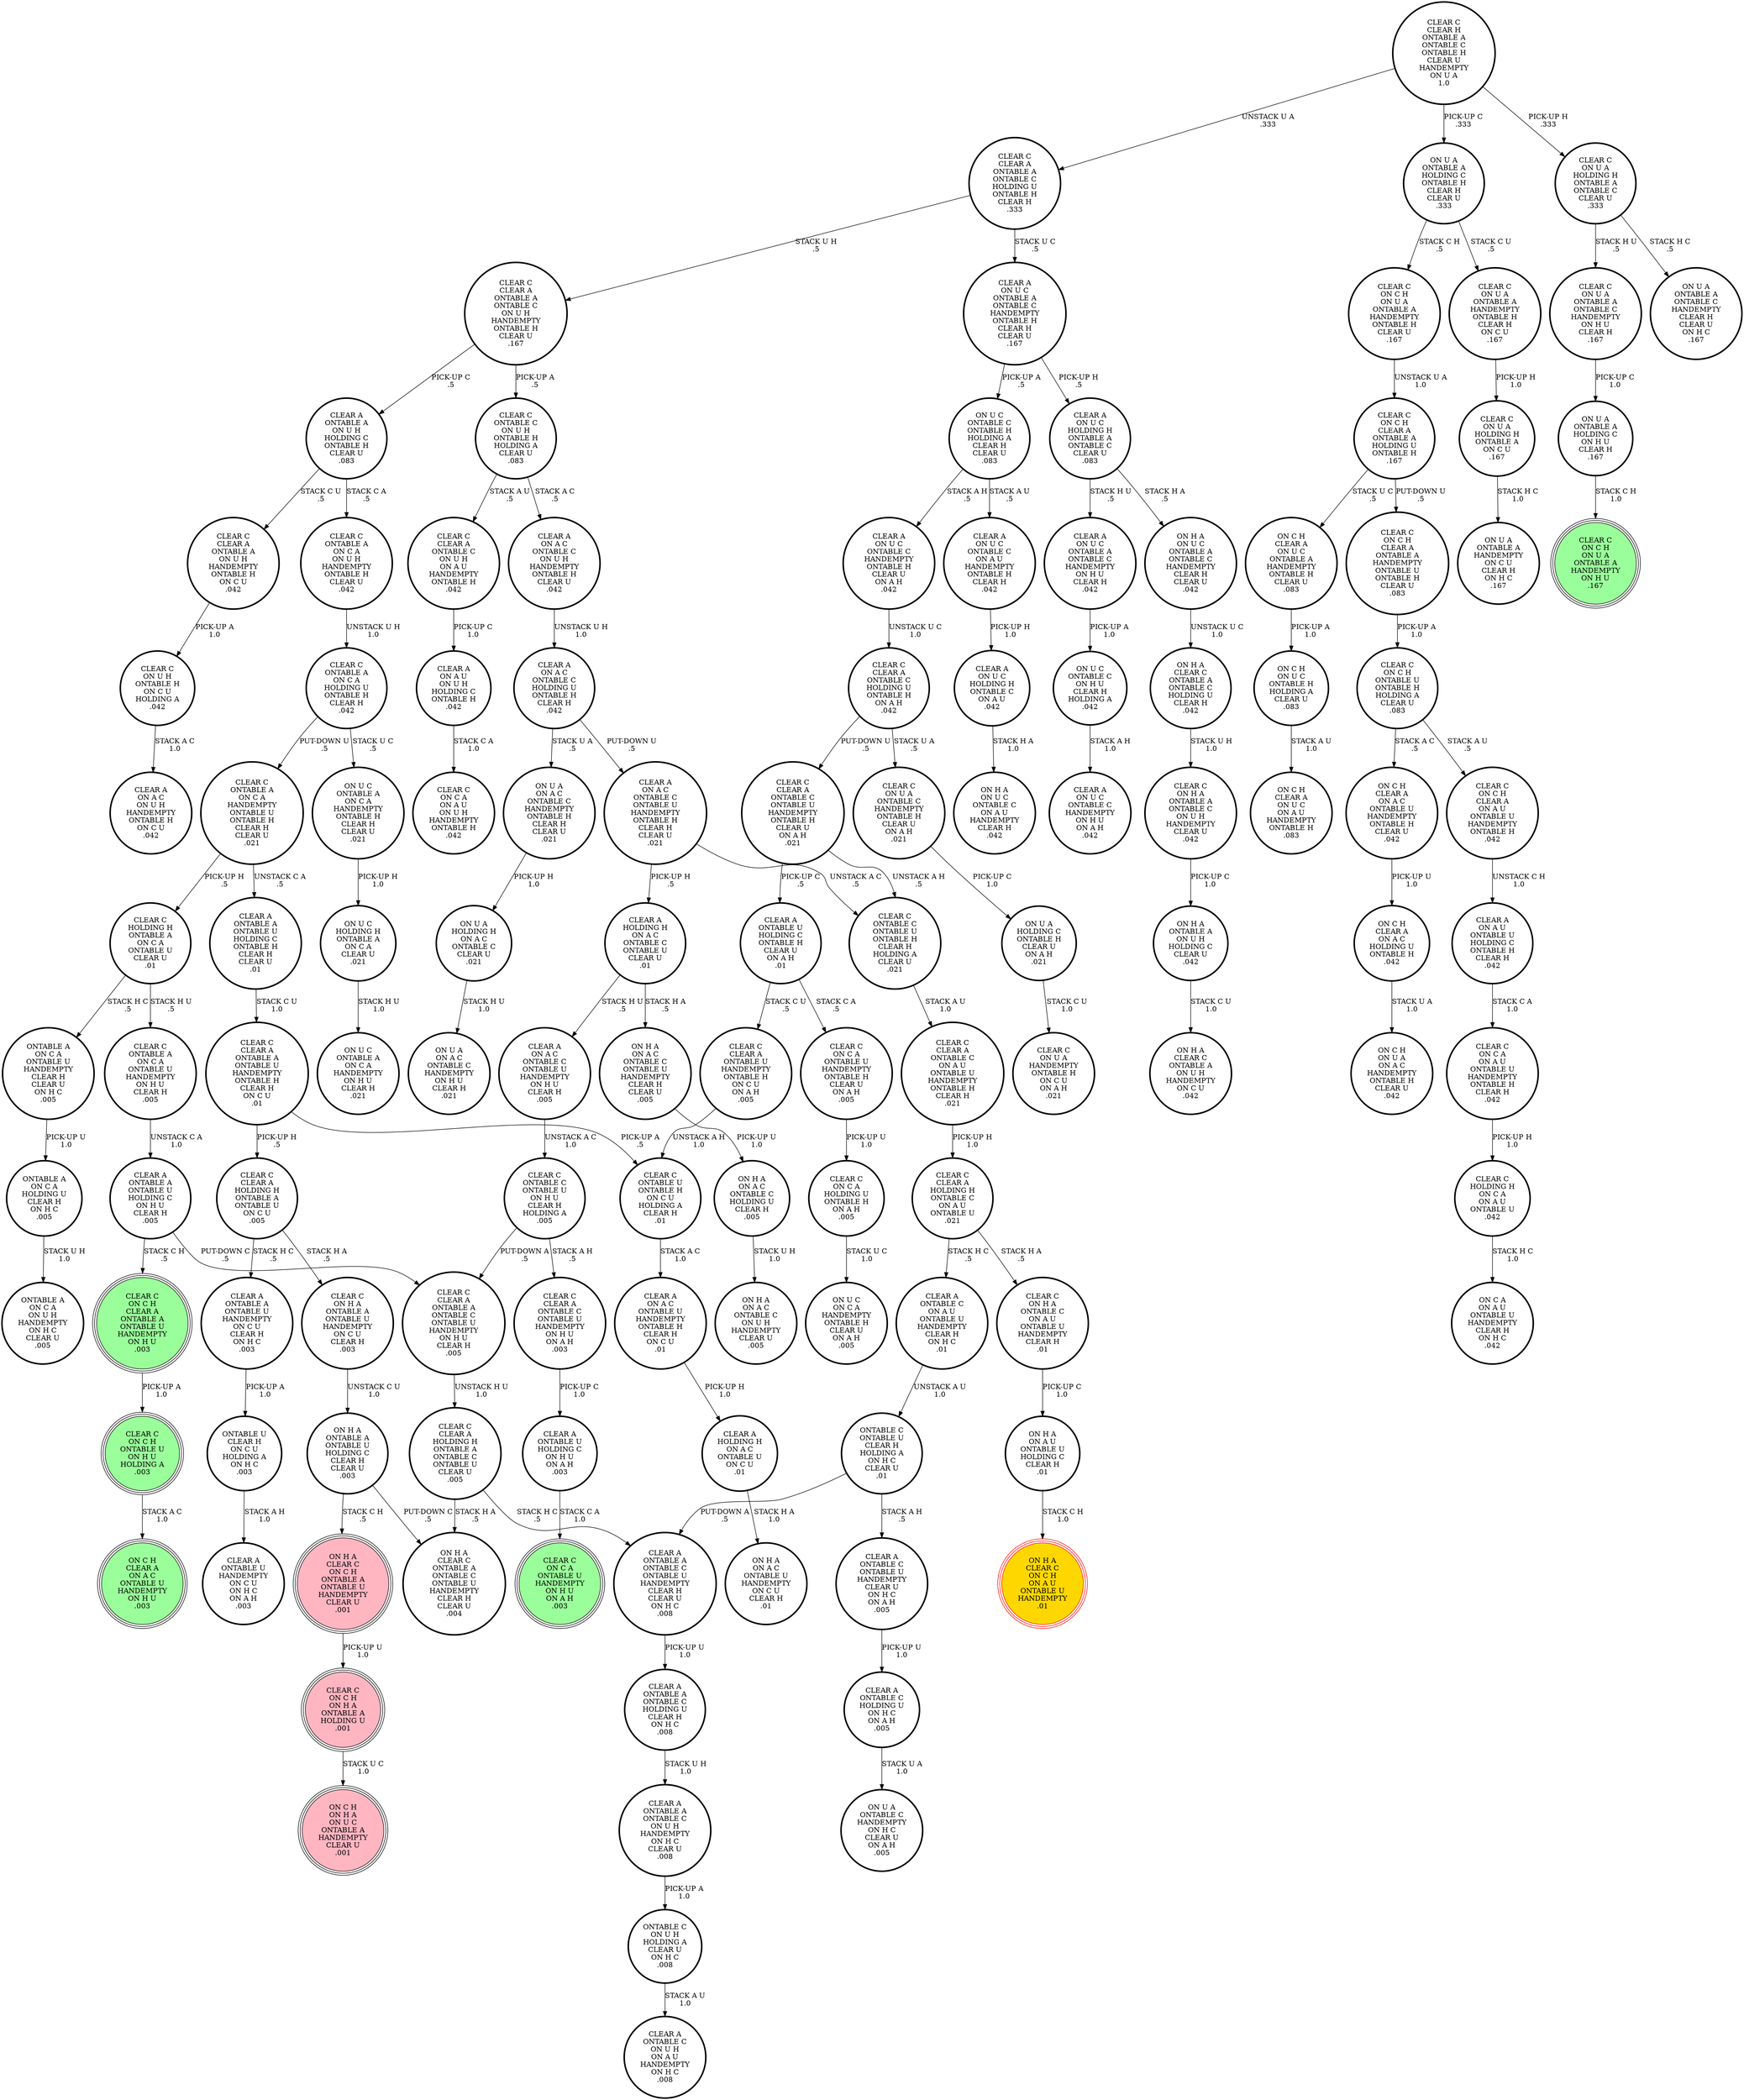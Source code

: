 digraph {
"ONTABLE A\nON C A\nHOLDING U\nCLEAR H\nON H C\n.005\n" -> "ONTABLE A\nON C A\nON U H\nHANDEMPTY\nON H C\nCLEAR U\n.005\n"[label="STACK U H\n1.0\n"];
"CLEAR C\nON H A\nONTABLE C\nON A U\nONTABLE U\nHANDEMPTY\nCLEAR H\n.01\n" -> "ON H A\nON A U\nONTABLE U\nHOLDING C\nCLEAR H\n.01\n"[label="PICK-UP C\n1.0\n"];
"CLEAR C\nCLEAR A\nONTABLE C\nON U H\nON A U\nHANDEMPTY\nONTABLE H\n.042\n" -> "CLEAR A\nON A U\nON U H\nHOLDING C\nONTABLE H\n.042\n"[label="PICK-UP C\n1.0\n"];
"ON H A\nON A U\nONTABLE U\nHOLDING C\nCLEAR H\n.01\n" -> "ON H A\nCLEAR C\nON C H\nON A U\nONTABLE U\nHANDEMPTY\n.01\n"[label="STACK C H\n1.0\n"];
"ON C H\nCLEAR A\nON A C\nHOLDING U\nONTABLE H\n.042\n" -> "ON C H\nON U A\nON A C\nHANDEMPTY\nONTABLE H\nCLEAR U\n.042\n"[label="STACK U A\n1.0\n"];
"CLEAR C\nONTABLE C\nON U H\nONTABLE H\nHOLDING A\nCLEAR U\n.083\n" -> "CLEAR A\nON A C\nONTABLE C\nON U H\nHANDEMPTY\nONTABLE H\nCLEAR U\n.042\n"[label="STACK A C\n.5\n"];
"CLEAR C\nONTABLE C\nON U H\nONTABLE H\nHOLDING A\nCLEAR U\n.083\n" -> "CLEAR C\nCLEAR A\nONTABLE C\nON U H\nON A U\nHANDEMPTY\nONTABLE H\n.042\n"[label="STACK A U\n.5\n"];
"CLEAR C\nON C H\nON U A\nONTABLE A\nHANDEMPTY\nONTABLE H\nCLEAR U\n.167\n" -> "CLEAR C\nON C H\nCLEAR A\nONTABLE A\nHOLDING U\nONTABLE H\n.167\n"[label="UNSTACK U A\n1.0\n"];
"CLEAR A\nON U C\nONTABLE C\nHANDEMPTY\nONTABLE H\nCLEAR U\nON A H\n.042\n" -> "CLEAR C\nCLEAR A\nONTABLE C\nHOLDING U\nONTABLE H\nON A H\n.042\n"[label="UNSTACK U C\n1.0\n"];
"CLEAR C\nON H A\nONTABLE A\nONTABLE U\nHANDEMPTY\nON C U\nCLEAR H\n.003\n" -> "ON H A\nONTABLE A\nONTABLE U\nHOLDING C\nCLEAR H\nCLEAR U\n.003\n"[label="UNSTACK C U\n1.0\n"];
"CLEAR C\nCLEAR A\nONTABLE C\nONTABLE U\nHANDEMPTY\nONTABLE H\nCLEAR U\nON A H\n.021\n" -> "CLEAR A\nONTABLE U\nHOLDING C\nONTABLE H\nCLEAR U\nON A H\n.01\n"[label="PICK-UP C\n.5\n"];
"CLEAR C\nCLEAR A\nONTABLE C\nONTABLE U\nHANDEMPTY\nONTABLE H\nCLEAR U\nON A H\n.021\n" -> "CLEAR C\nONTABLE C\nONTABLE U\nONTABLE H\nCLEAR H\nHOLDING A\nCLEAR U\n.021\n"[label="UNSTACK A H\n.5\n"];
"ON U A\nON A C\nONTABLE C\nHANDEMPTY\nONTABLE H\nCLEAR H\nCLEAR U\n.021\n" -> "ON U A\nHOLDING H\nON A C\nONTABLE C\nCLEAR U\n.021\n"[label="PICK-UP H\n1.0\n"];
"CLEAR C\nON C H\nCLEAR A\nONTABLE A\nONTABLE U\nHANDEMPTY\nON H U\n.003\n" -> "CLEAR C\nON C H\nONTABLE U\nON H U\nHOLDING A\n.003\n"[label="PICK-UP A\n1.0\n"];
"ON U A\nHOLDING C\nONTABLE H\nCLEAR U\nON A H\n.021\n" -> "CLEAR C\nON U A\nHANDEMPTY\nONTABLE H\nON C U\nON A H\n.021\n"[label="STACK C U\n1.0\n"];
"CLEAR C\nONTABLE U\nONTABLE H\nON C U\nHOLDING A\nCLEAR H\n.01\n" -> "CLEAR A\nON A C\nONTABLE U\nHANDEMPTY\nONTABLE H\nCLEAR H\nON C U\n.01\n"[label="STACK A C\n1.0\n"];
"CLEAR C\nON C H\nONTABLE U\nON H U\nHOLDING A\n.003\n" -> "ON C H\nCLEAR A\nON A C\nONTABLE U\nHANDEMPTY\nON H U\n.003\n"[label="STACK A C\n1.0\n"];
"ON H A\nON A C\nONTABLE C\nHOLDING U\nCLEAR H\n.005\n" -> "ON H A\nON A C\nONTABLE C\nON U H\nHANDEMPTY\nCLEAR U\n.005\n"[label="STACK U H\n1.0\n"];
"CLEAR A\nON U C\nHOLDING H\nONTABLE C\nON A U\n.042\n" -> "ON H A\nON U C\nONTABLE C\nON A U\nHANDEMPTY\nCLEAR H\n.042\n"[label="STACK H A\n1.0\n"];
"CLEAR C\nON H A\nONTABLE A\nONTABLE C\nON U H\nHANDEMPTY\nCLEAR U\n.042\n" -> "ON H A\nONTABLE A\nON U H\nHOLDING C\nCLEAR U\n.042\n"[label="PICK-UP C\n1.0\n"];
"CLEAR A\nON A U\nONTABLE U\nHOLDING C\nONTABLE H\nCLEAR H\n.042\n" -> "CLEAR C\nON C A\nON A U\nONTABLE U\nHANDEMPTY\nONTABLE H\nCLEAR H\n.042\n"[label="STACK C A\n1.0\n"];
"CLEAR A\nONTABLE C\nONTABLE U\nHANDEMPTY\nCLEAR U\nON H C\nON A H\n.005\n" -> "CLEAR A\nONTABLE C\nHOLDING U\nON H C\nON A H\n.005\n"[label="PICK-UP U\n1.0\n"];
"CLEAR C\nONTABLE A\nON C A\nHOLDING U\nONTABLE H\nCLEAR H\n.042\n" -> "ON U C\nONTABLE A\nON C A\nHANDEMPTY\nONTABLE H\nCLEAR H\nCLEAR U\n.021\n"[label="STACK U C\n.5\n"];
"CLEAR C\nONTABLE A\nON C A\nHOLDING U\nONTABLE H\nCLEAR H\n.042\n" -> "CLEAR C\nONTABLE A\nON C A\nHANDEMPTY\nONTABLE U\nONTABLE H\nCLEAR H\nCLEAR U\n.021\n"[label="PUT-DOWN U\n.5\n"];
"ON U A\nONTABLE A\nHOLDING C\nONTABLE H\nCLEAR H\nCLEAR U\n.333\n" -> "CLEAR C\nON U A\nONTABLE A\nHANDEMPTY\nONTABLE H\nCLEAR H\nON C U\n.167\n"[label="STACK C U\n.5\n"];
"ON U A\nONTABLE A\nHOLDING C\nONTABLE H\nCLEAR H\nCLEAR U\n.333\n" -> "CLEAR C\nON C H\nON U A\nONTABLE A\nHANDEMPTY\nONTABLE H\nCLEAR U\n.167\n"[label="STACK C H\n.5\n"];
"CLEAR C\nON C H\nONTABLE U\nONTABLE H\nHOLDING A\nCLEAR U\n.083\n" -> "ON C H\nCLEAR A\nON A C\nONTABLE U\nHANDEMPTY\nONTABLE H\nCLEAR U\n.042\n"[label="STACK A C\n.5\n"];
"CLEAR C\nON C H\nONTABLE U\nONTABLE H\nHOLDING A\nCLEAR U\n.083\n" -> "CLEAR C\nON C H\nCLEAR A\nON A U\nONTABLE U\nHANDEMPTY\nONTABLE H\n.042\n"[label="STACK A U\n.5\n"];
"CLEAR C\nCLEAR A\nONTABLE A\nONTABLE C\nON U H\nHANDEMPTY\nONTABLE H\nCLEAR U\n.167\n" -> "CLEAR C\nONTABLE C\nON U H\nONTABLE H\nHOLDING A\nCLEAR U\n.083\n"[label="PICK-UP A\n.5\n"];
"CLEAR C\nCLEAR A\nONTABLE A\nONTABLE C\nON U H\nHANDEMPTY\nONTABLE H\nCLEAR U\n.167\n" -> "CLEAR A\nONTABLE A\nON U H\nHOLDING C\nONTABLE H\nCLEAR U\n.083\n"[label="PICK-UP C\n.5\n"];
"CLEAR C\nCLEAR A\nONTABLE U\nHANDEMPTY\nONTABLE H\nON C U\nON A H\n.005\n" -> "CLEAR C\nONTABLE U\nONTABLE H\nON C U\nHOLDING A\nCLEAR H\n.01\n"[label="UNSTACK A H\n1.0\n"];
"CLEAR C\nCLEAR A\nHOLDING H\nONTABLE A\nONTABLE U\nON C U\n.005\n" -> "CLEAR A\nONTABLE A\nONTABLE U\nHANDEMPTY\nON C U\nCLEAR H\nON H C\n.003\n"[label="STACK H C\n.5\n"];
"CLEAR C\nCLEAR A\nHOLDING H\nONTABLE A\nONTABLE U\nON C U\n.005\n" -> "CLEAR C\nON H A\nONTABLE A\nONTABLE U\nHANDEMPTY\nON C U\nCLEAR H\n.003\n"[label="STACK H A\n.5\n"];
"CLEAR C\nCLEAR A\nHOLDING H\nONTABLE A\nONTABLE C\nONTABLE U\nCLEAR U\n.005\n" -> "CLEAR A\nONTABLE A\nONTABLE C\nONTABLE U\nHANDEMPTY\nCLEAR H\nCLEAR U\nON H C\n.008\n"[label="STACK H C\n.5\n"];
"CLEAR C\nCLEAR A\nHOLDING H\nONTABLE A\nONTABLE C\nONTABLE U\nCLEAR U\n.005\n" -> "ON H A\nCLEAR C\nONTABLE A\nONTABLE C\nONTABLE U\nHANDEMPTY\nCLEAR H\nCLEAR U\n.004\n"[label="STACK H A\n.5\n"];
"CLEAR A\nON U C\nONTABLE A\nONTABLE C\nHANDEMPTY\nONTABLE H\nCLEAR H\nCLEAR U\n.167\n" -> "CLEAR A\nON U C\nHOLDING H\nONTABLE A\nONTABLE C\nCLEAR U\n.083\n"[label="PICK-UP H\n.5\n"];
"CLEAR A\nON U C\nONTABLE A\nONTABLE C\nHANDEMPTY\nONTABLE H\nCLEAR H\nCLEAR U\n.167\n" -> "ON U C\nONTABLE C\nONTABLE H\nHOLDING A\nCLEAR H\nCLEAR U\n.083\n"[label="PICK-UP A\n.5\n"];
"CLEAR A\nHOLDING H\nON A C\nONTABLE C\nONTABLE U\nCLEAR U\n.01\n" -> "CLEAR A\nON A C\nONTABLE C\nONTABLE U\nHANDEMPTY\nON H U\nCLEAR H\n.005\n"[label="STACK H U\n.5\n"];
"CLEAR A\nHOLDING H\nON A C\nONTABLE C\nONTABLE U\nCLEAR U\n.01\n" -> "ON H A\nON A C\nONTABLE C\nONTABLE U\nHANDEMPTY\nCLEAR H\nCLEAR U\n.005\n"[label="STACK H A\n.5\n"];
"CLEAR A\nON A C\nONTABLE C\nHOLDING U\nONTABLE H\nCLEAR H\n.042\n" -> "ON U A\nON A C\nONTABLE C\nHANDEMPTY\nONTABLE H\nCLEAR H\nCLEAR U\n.021\n"[label="STACK U A\n.5\n"];
"CLEAR A\nON A C\nONTABLE C\nHOLDING U\nONTABLE H\nCLEAR H\n.042\n" -> "CLEAR A\nON A C\nONTABLE C\nONTABLE U\nHANDEMPTY\nONTABLE H\nCLEAR H\nCLEAR U\n.021\n"[label="PUT-DOWN U\n.5\n"];
"CLEAR C\nCLEAR A\nONTABLE A\nONTABLE C\nONTABLE U\nHANDEMPTY\nON H U\nCLEAR H\n.005\n" -> "CLEAR C\nCLEAR A\nHOLDING H\nONTABLE A\nONTABLE C\nONTABLE U\nCLEAR U\n.005\n"[label="UNSTACK H U\n1.0\n"];
"CLEAR A\nONTABLE A\nONTABLE C\nON U H\nHANDEMPTY\nON H C\nCLEAR U\n.008\n" -> "ONTABLE C\nON U H\nHOLDING A\nCLEAR U\nON H C\n.008\n"[label="PICK-UP A\n1.0\n"];
"CLEAR C\nHOLDING H\nON C A\nON A U\nONTABLE U\n.042\n" -> "ON C A\nON A U\nONTABLE U\nHANDEMPTY\nCLEAR H\nON H C\n.042\n"[label="STACK H C\n1.0\n"];
"CLEAR C\nONTABLE A\nON C A\nHANDEMPTY\nONTABLE U\nONTABLE H\nCLEAR H\nCLEAR U\n.021\n" -> "CLEAR A\nONTABLE A\nONTABLE U\nHOLDING C\nONTABLE H\nCLEAR H\nCLEAR U\n.01\n"[label="UNSTACK C A\n.5\n"];
"CLEAR C\nONTABLE A\nON C A\nHANDEMPTY\nONTABLE U\nONTABLE H\nCLEAR H\nCLEAR U\n.021\n" -> "CLEAR C\nHOLDING H\nONTABLE A\nON C A\nONTABLE U\nCLEAR U\n.01\n"[label="PICK-UP H\n.5\n"];
"ONTABLE C\nON U H\nHOLDING A\nCLEAR U\nON H C\n.008\n" -> "CLEAR A\nONTABLE C\nON U H\nON A U\nHANDEMPTY\nON H C\n.008\n"[label="STACK A U\n1.0\n"];
"ON U C\nONTABLE C\nON H U\nCLEAR H\nHOLDING A\n.042\n" -> "CLEAR A\nON U C\nONTABLE C\nHANDEMPTY\nON H U\nON A H\n.042\n"[label="STACK A H\n1.0\n"];
"CLEAR C\nON U A\nONTABLE A\nONTABLE C\nHANDEMPTY\nON H U\nCLEAR H\n.167\n" -> "ON U A\nONTABLE A\nHOLDING C\nON H U\nCLEAR H\n.167\n"[label="PICK-UP C\n1.0\n"];
"CLEAR A\nON U C\nHOLDING H\nONTABLE A\nONTABLE C\nCLEAR U\n.083\n" -> "CLEAR A\nON U C\nONTABLE A\nONTABLE C\nHANDEMPTY\nON H U\nCLEAR H\n.042\n"[label="STACK H U\n.5\n"];
"CLEAR A\nON U C\nHOLDING H\nONTABLE A\nONTABLE C\nCLEAR U\n.083\n" -> "ON H A\nON U C\nONTABLE A\nONTABLE C\nHANDEMPTY\nCLEAR H\nCLEAR U\n.042\n"[label="STACK H A\n.5\n"];
"ON U C\nONTABLE C\nONTABLE H\nHOLDING A\nCLEAR H\nCLEAR U\n.083\n" -> "CLEAR A\nON U C\nONTABLE C\nHANDEMPTY\nONTABLE H\nCLEAR U\nON A H\n.042\n"[label="STACK A H\n.5\n"];
"ON U C\nONTABLE C\nONTABLE H\nHOLDING A\nCLEAR H\nCLEAR U\n.083\n" -> "CLEAR A\nON U C\nONTABLE C\nON A U\nHANDEMPTY\nONTABLE H\nCLEAR H\n.042\n"[label="STACK A U\n.5\n"];
"CLEAR C\nON C H\nCLEAR A\nONTABLE A\nHOLDING U\nONTABLE H\n.167\n" -> "ON C H\nCLEAR A\nON U C\nONTABLE A\nHANDEMPTY\nONTABLE H\nCLEAR U\n.083\n"[label="STACK U C\n.5\n"];
"CLEAR C\nON C H\nCLEAR A\nONTABLE A\nHOLDING U\nONTABLE H\n.167\n" -> "CLEAR C\nON C H\nCLEAR A\nONTABLE A\nHANDEMPTY\nONTABLE U\nONTABLE H\nCLEAR U\n.083\n"[label="PUT-DOWN U\n.5\n"];
"ON H A\nONTABLE A\nON U H\nHOLDING C\nCLEAR U\n.042\n" -> "ON H A\nCLEAR C\nONTABLE A\nON U H\nHANDEMPTY\nON C U\n.042\n"[label="STACK C U\n1.0\n"];
"CLEAR A\nON A U\nON U H\nHOLDING C\nONTABLE H\n.042\n" -> "CLEAR C\nON C A\nON A U\nON U H\nHANDEMPTY\nONTABLE H\n.042\n"[label="STACK C A\n1.0\n"];
"ON C H\nCLEAR A\nON A C\nONTABLE U\nHANDEMPTY\nONTABLE H\nCLEAR U\n.042\n" -> "ON C H\nCLEAR A\nON A C\nHOLDING U\nONTABLE H\n.042\n"[label="PICK-UP U\n1.0\n"];
"CLEAR A\nONTABLE A\nON U H\nHOLDING C\nONTABLE H\nCLEAR U\n.083\n" -> "CLEAR C\nCLEAR A\nONTABLE A\nON U H\nHANDEMPTY\nONTABLE H\nON C U\n.042\n"[label="STACK C U\n.5\n"];
"CLEAR A\nONTABLE A\nON U H\nHOLDING C\nONTABLE H\nCLEAR U\n.083\n" -> "CLEAR C\nONTABLE A\nON C A\nON U H\nHANDEMPTY\nONTABLE H\nCLEAR U\n.042\n"[label="STACK C A\n.5\n"];
"CLEAR C\nON U A\nHOLDING H\nONTABLE A\nON C U\n.167\n" -> "ON U A\nONTABLE A\nHANDEMPTY\nON C U\nCLEAR H\nON H C\n.167\n"[label="STACK H C\n1.0\n"];
"ON H A\nCLEAR C\nON C H\nONTABLE A\nONTABLE U\nHANDEMPTY\nCLEAR U\n.001\n" -> "CLEAR C\nON C H\nON H A\nONTABLE A\nHOLDING U\n.001\n"[label="PICK-UP U\n1.0\n"];
"ONTABLE A\nON C A\nONTABLE U\nHANDEMPTY\nCLEAR H\nCLEAR U\nON H C\n.005\n" -> "ONTABLE A\nON C A\nHOLDING U\nCLEAR H\nON H C\n.005\n"[label="PICK-UP U\n1.0\n"];
"ON C H\nCLEAR A\nON U C\nONTABLE A\nHANDEMPTY\nONTABLE H\nCLEAR U\n.083\n" -> "ON C H\nON U C\nONTABLE H\nHOLDING A\nCLEAR U\n.083\n"[label="PICK-UP A\n1.0\n"];
"CLEAR A\nON A C\nONTABLE C\nONTABLE U\nHANDEMPTY\nON H U\nCLEAR H\n.005\n" -> "CLEAR C\nONTABLE C\nONTABLE U\nON H U\nCLEAR H\nHOLDING A\n.005\n"[label="UNSTACK A C\n1.0\n"];
"CLEAR C\nON C A\nHOLDING U\nONTABLE H\nON A H\n.005\n" -> "ON U C\nON C A\nHANDEMPTY\nONTABLE H\nCLEAR U\nON A H\n.005\n"[label="STACK U C\n1.0\n"];
"CLEAR C\nONTABLE A\nON C A\nON U H\nHANDEMPTY\nONTABLE H\nCLEAR U\n.042\n" -> "CLEAR C\nONTABLE A\nON C A\nHOLDING U\nONTABLE H\nCLEAR H\n.042\n"[label="UNSTACK U H\n1.0\n"];
"CLEAR A\nONTABLE A\nONTABLE U\nHOLDING C\nONTABLE H\nCLEAR H\nCLEAR U\n.01\n" -> "CLEAR C\nCLEAR A\nONTABLE A\nONTABLE U\nHANDEMPTY\nONTABLE H\nCLEAR H\nON C U\n.01\n"[label="STACK C U\n1.0\n"];
"CLEAR C\nCLEAR A\nONTABLE A\nONTABLE C\nHOLDING U\nONTABLE H\nCLEAR H\n.333\n" -> "CLEAR A\nON U C\nONTABLE A\nONTABLE C\nHANDEMPTY\nONTABLE H\nCLEAR H\nCLEAR U\n.167\n"[label="STACK U C\n.5\n"];
"CLEAR C\nCLEAR A\nONTABLE A\nONTABLE C\nHOLDING U\nONTABLE H\nCLEAR H\n.333\n" -> "CLEAR C\nCLEAR A\nONTABLE A\nONTABLE C\nON U H\nHANDEMPTY\nONTABLE H\nCLEAR U\n.167\n"[label="STACK U H\n.5\n"];
"CLEAR C\nON C H\nON H A\nONTABLE A\nHOLDING U\n.001\n" -> "ON C H\nON H A\nON U C\nONTABLE A\nHANDEMPTY\nCLEAR U\n.001\n"[label="STACK U C\n1.0\n"];
"CLEAR C\nCLEAR H\nONTABLE A\nONTABLE C\nONTABLE H\nCLEAR U\nHANDEMPTY\nON U A\n1.0\n" -> "ON U A\nONTABLE A\nHOLDING C\nONTABLE H\nCLEAR H\nCLEAR U\n.333\n"[label="PICK-UP C\n.333\n"];
"CLEAR C\nCLEAR H\nONTABLE A\nONTABLE C\nONTABLE H\nCLEAR U\nHANDEMPTY\nON U A\n1.0\n" -> "CLEAR C\nCLEAR A\nONTABLE A\nONTABLE C\nHOLDING U\nONTABLE H\nCLEAR H\n.333\n"[label="UNSTACK U A\n.333\n"];
"CLEAR C\nCLEAR H\nONTABLE A\nONTABLE C\nONTABLE H\nCLEAR U\nHANDEMPTY\nON U A\n1.0\n" -> "CLEAR C\nON U A\nHOLDING H\nONTABLE A\nONTABLE C\nCLEAR U\n.333\n"[label="PICK-UP H\n.333\n"];
"CLEAR A\nONTABLE C\nHOLDING U\nON H C\nON A H\n.005\n" -> "ON U A\nONTABLE C\nHANDEMPTY\nON H C\nCLEAR U\nON A H\n.005\n"[label="STACK U A\n1.0\n"];
"CLEAR A\nON A C\nONTABLE C\nONTABLE U\nHANDEMPTY\nONTABLE H\nCLEAR H\nCLEAR U\n.021\n" -> "CLEAR C\nONTABLE C\nONTABLE U\nONTABLE H\nCLEAR H\nHOLDING A\nCLEAR U\n.021\n"[label="UNSTACK A C\n.5\n"];
"CLEAR A\nON A C\nONTABLE C\nONTABLE U\nHANDEMPTY\nONTABLE H\nCLEAR H\nCLEAR U\n.021\n" -> "CLEAR A\nHOLDING H\nON A C\nONTABLE C\nONTABLE U\nCLEAR U\n.01\n"[label="PICK-UP H\n.5\n"];
"CLEAR C\nHOLDING H\nONTABLE A\nON C A\nONTABLE U\nCLEAR U\n.01\n" -> "ONTABLE A\nON C A\nONTABLE U\nHANDEMPTY\nCLEAR H\nCLEAR U\nON H C\n.005\n"[label="STACK H C\n.5\n"];
"CLEAR C\nHOLDING H\nONTABLE A\nON C A\nONTABLE U\nCLEAR U\n.01\n" -> "CLEAR C\nONTABLE A\nON C A\nONTABLE U\nHANDEMPTY\nON H U\nCLEAR H\n.005\n"[label="STACK H U\n.5\n"];
"ON H A\nCLEAR C\nONTABLE A\nONTABLE C\nHOLDING U\nCLEAR H\n.042\n" -> "CLEAR C\nON H A\nONTABLE A\nONTABLE C\nON U H\nHANDEMPTY\nCLEAR U\n.042\n"[label="STACK U H\n1.0\n"];
"CLEAR C\nON C H\nCLEAR A\nONTABLE A\nHANDEMPTY\nONTABLE U\nONTABLE H\nCLEAR U\n.083\n" -> "CLEAR C\nON C H\nONTABLE U\nONTABLE H\nHOLDING A\nCLEAR U\n.083\n"[label="PICK-UP A\n1.0\n"];
"CLEAR A\nONTABLE U\nHOLDING C\nON H U\nON A H\n.003\n" -> "CLEAR C\nON C A\nONTABLE U\nHANDEMPTY\nON H U\nON A H\n.003\n"[label="STACK C A\n1.0\n"];
"ON H A\nON A C\nONTABLE C\nONTABLE U\nHANDEMPTY\nCLEAR H\nCLEAR U\n.005\n" -> "ON H A\nON A C\nONTABLE C\nHOLDING U\nCLEAR H\n.005\n"[label="PICK-UP U\n1.0\n"];
"CLEAR C\nCLEAR A\nHOLDING H\nONTABLE C\nON A U\nONTABLE U\n.021\n" -> "CLEAR C\nON H A\nONTABLE C\nON A U\nONTABLE U\nHANDEMPTY\nCLEAR H\n.01\n"[label="STACK H A\n.5\n"];
"CLEAR C\nCLEAR A\nHOLDING H\nONTABLE C\nON A U\nONTABLE U\n.021\n" -> "CLEAR A\nONTABLE C\nON A U\nONTABLE U\nHANDEMPTY\nCLEAR H\nON H C\n.01\n"[label="STACK H C\n.5\n"];
"CLEAR C\nCLEAR A\nONTABLE A\nON U H\nHANDEMPTY\nONTABLE H\nON C U\n.042\n" -> "CLEAR C\nON U H\nONTABLE H\nON C U\nHOLDING A\n.042\n"[label="PICK-UP A\n1.0\n"];
"CLEAR A\nONTABLE A\nONTABLE C\nONTABLE U\nHANDEMPTY\nCLEAR H\nCLEAR U\nON H C\n.008\n" -> "CLEAR A\nONTABLE A\nONTABLE C\nHOLDING U\nCLEAR H\nON H C\n.008\n"[label="PICK-UP U\n1.0\n"];
"ONTABLE C\nONTABLE U\nCLEAR H\nHOLDING A\nON H C\nCLEAR U\n.01\n" -> "CLEAR A\nONTABLE A\nONTABLE C\nONTABLE U\nHANDEMPTY\nCLEAR H\nCLEAR U\nON H C\n.008\n"[label="PUT-DOWN A\n.5\n"];
"ONTABLE C\nONTABLE U\nCLEAR H\nHOLDING A\nON H C\nCLEAR U\n.01\n" -> "CLEAR A\nONTABLE C\nONTABLE U\nHANDEMPTY\nCLEAR U\nON H C\nON A H\n.005\n"[label="STACK A H\n.5\n"];
"CLEAR C\nONTABLE C\nONTABLE U\nON H U\nCLEAR H\nHOLDING A\n.005\n" -> "CLEAR C\nCLEAR A\nONTABLE A\nONTABLE C\nONTABLE U\nHANDEMPTY\nON H U\nCLEAR H\n.005\n"[label="PUT-DOWN A\n.5\n"];
"CLEAR C\nONTABLE C\nONTABLE U\nON H U\nCLEAR H\nHOLDING A\n.005\n" -> "CLEAR C\nCLEAR A\nONTABLE C\nONTABLE U\nHANDEMPTY\nON H U\nON A H\n.003\n"[label="STACK A H\n.5\n"];
"CLEAR C\nON C A\nON A U\nONTABLE U\nHANDEMPTY\nONTABLE H\nCLEAR H\n.042\n" -> "CLEAR C\nHOLDING H\nON C A\nON A U\nONTABLE U\n.042\n"[label="PICK-UP H\n1.0\n"];
"ON U A\nONTABLE A\nHOLDING C\nON H U\nCLEAR H\n.167\n" -> "CLEAR C\nON C H\nON U A\nONTABLE A\nHANDEMPTY\nON H U\n.167\n"[label="STACK C H\n1.0\n"];
"CLEAR A\nON U C\nONTABLE A\nONTABLE C\nHANDEMPTY\nON H U\nCLEAR H\n.042\n" -> "ON U C\nONTABLE C\nON H U\nCLEAR H\nHOLDING A\n.042\n"[label="PICK-UP A\n1.0\n"];
"CLEAR A\nONTABLE A\nONTABLE U\nHANDEMPTY\nON C U\nCLEAR H\nON H C\n.003\n" -> "ONTABLE U\nCLEAR H\nON C U\nHOLDING A\nON H C\n.003\n"[label="PICK-UP A\n1.0\n"];
"CLEAR C\nONTABLE C\nONTABLE U\nONTABLE H\nCLEAR H\nHOLDING A\nCLEAR U\n.021\n" -> "CLEAR C\nCLEAR A\nONTABLE C\nON A U\nONTABLE U\nHANDEMPTY\nONTABLE H\nCLEAR H\n.021\n"[label="STACK A U\n1.0\n"];
"ON H A\nONTABLE A\nONTABLE U\nHOLDING C\nCLEAR H\nCLEAR U\n.003\n" -> "ON H A\nCLEAR C\nON C H\nONTABLE A\nONTABLE U\nHANDEMPTY\nCLEAR U\n.001\n"[label="STACK C H\n.5\n"];
"ON H A\nONTABLE A\nONTABLE U\nHOLDING C\nCLEAR H\nCLEAR U\n.003\n" -> "ON H A\nCLEAR C\nONTABLE A\nONTABLE C\nONTABLE U\nHANDEMPTY\nCLEAR H\nCLEAR U\n.004\n"[label="PUT-DOWN C\n.5\n"];
"CLEAR C\nON U A\nONTABLE C\nHANDEMPTY\nONTABLE H\nCLEAR U\nON A H\n.021\n" -> "ON U A\nHOLDING C\nONTABLE H\nCLEAR U\nON A H\n.021\n"[label="PICK-UP C\n1.0\n"];
"CLEAR C\nCLEAR A\nONTABLE A\nONTABLE U\nHANDEMPTY\nONTABLE H\nCLEAR H\nON C U\n.01\n" -> "CLEAR C\nONTABLE U\nONTABLE H\nON C U\nHOLDING A\nCLEAR H\n.01\n"[label="PICK-UP A\n.5\n"];
"CLEAR C\nCLEAR A\nONTABLE A\nONTABLE U\nHANDEMPTY\nONTABLE H\nCLEAR H\nON C U\n.01\n" -> "CLEAR C\nCLEAR A\nHOLDING H\nONTABLE A\nONTABLE U\nON C U\n.005\n"[label="PICK-UP H\n.5\n"];
"CLEAR C\nCLEAR A\nONTABLE C\nONTABLE U\nHANDEMPTY\nON H U\nON A H\n.003\n" -> "CLEAR A\nONTABLE U\nHOLDING C\nON H U\nON A H\n.003\n"[label="PICK-UP C\n1.0\n"];
"CLEAR C\nON C H\nCLEAR A\nON A U\nONTABLE U\nHANDEMPTY\nONTABLE H\n.042\n" -> "CLEAR A\nON A U\nONTABLE U\nHOLDING C\nONTABLE H\nCLEAR H\n.042\n"[label="UNSTACK C H\n1.0\n"];
"ON C H\nON U C\nONTABLE H\nHOLDING A\nCLEAR U\n.083\n" -> "ON C H\nCLEAR A\nON U C\nON A U\nHANDEMPTY\nONTABLE H\n.083\n"[label="STACK A U\n1.0\n"];
"ONTABLE U\nCLEAR H\nON C U\nHOLDING A\nON H C\n.003\n" -> "CLEAR A\nONTABLE U\nHANDEMPTY\nON C U\nON H C\nON A H\n.003\n"[label="STACK A H\n1.0\n"];
"CLEAR A\nHOLDING H\nON A C\nONTABLE U\nON C U\n.01\n" -> "ON H A\nON A C\nONTABLE U\nHANDEMPTY\nON C U\nCLEAR H\n.01\n"[label="STACK H A\n1.0\n"];
"CLEAR A\nONTABLE U\nHOLDING C\nONTABLE H\nCLEAR U\nON A H\n.01\n" -> "CLEAR C\nON C A\nONTABLE U\nHANDEMPTY\nONTABLE H\nCLEAR U\nON A H\n.005\n"[label="STACK C A\n.5\n"];
"CLEAR A\nONTABLE U\nHOLDING C\nONTABLE H\nCLEAR U\nON A H\n.01\n" -> "CLEAR C\nCLEAR A\nONTABLE U\nHANDEMPTY\nONTABLE H\nON C U\nON A H\n.005\n"[label="STACK C U\n.5\n"];
"ON U A\nHOLDING H\nON A C\nONTABLE C\nCLEAR U\n.021\n" -> "ON U A\nON A C\nONTABLE C\nHANDEMPTY\nON H U\nCLEAR H\n.021\n"[label="STACK H U\n1.0\n"];
"CLEAR A\nONTABLE A\nONTABLE C\nHOLDING U\nCLEAR H\nON H C\n.008\n" -> "CLEAR A\nONTABLE A\nONTABLE C\nON U H\nHANDEMPTY\nON H C\nCLEAR U\n.008\n"[label="STACK U H\n1.0\n"];
"CLEAR A\nON A C\nONTABLE U\nHANDEMPTY\nONTABLE H\nCLEAR H\nON C U\n.01\n" -> "CLEAR A\nHOLDING H\nON A C\nONTABLE U\nON C U\n.01\n"[label="PICK-UP H\n1.0\n"];
"ON U C\nONTABLE A\nON C A\nHANDEMPTY\nONTABLE H\nCLEAR H\nCLEAR U\n.021\n" -> "ON U C\nHOLDING H\nONTABLE A\nON C A\nCLEAR U\n.021\n"[label="PICK-UP H\n1.0\n"];
"CLEAR C\nON U A\nONTABLE A\nHANDEMPTY\nONTABLE H\nCLEAR H\nON C U\n.167\n" -> "CLEAR C\nON U A\nHOLDING H\nONTABLE A\nON C U\n.167\n"[label="PICK-UP H\n1.0\n"];
"CLEAR C\nCLEAR A\nONTABLE C\nHOLDING U\nONTABLE H\nON A H\n.042\n" -> "CLEAR C\nCLEAR A\nONTABLE C\nONTABLE U\nHANDEMPTY\nONTABLE H\nCLEAR U\nON A H\n.021\n"[label="PUT-DOWN U\n.5\n"];
"CLEAR C\nCLEAR A\nONTABLE C\nHOLDING U\nONTABLE H\nON A H\n.042\n" -> "CLEAR C\nON U A\nONTABLE C\nHANDEMPTY\nONTABLE H\nCLEAR U\nON A H\n.021\n"[label="STACK U A\n.5\n"];
"CLEAR C\nON C A\nONTABLE U\nHANDEMPTY\nONTABLE H\nCLEAR U\nON A H\n.005\n" -> "CLEAR C\nON C A\nHOLDING U\nONTABLE H\nON A H\n.005\n"[label="PICK-UP U\n1.0\n"];
"CLEAR A\nONTABLE A\nONTABLE U\nHOLDING C\nON H U\nCLEAR H\n.005\n" -> "CLEAR C\nCLEAR A\nONTABLE A\nONTABLE C\nONTABLE U\nHANDEMPTY\nON H U\nCLEAR H\n.005\n"[label="PUT-DOWN C\n.5\n"];
"CLEAR A\nONTABLE A\nONTABLE U\nHOLDING C\nON H U\nCLEAR H\n.005\n" -> "CLEAR C\nON C H\nCLEAR A\nONTABLE A\nONTABLE U\nHANDEMPTY\nON H U\n.003\n"[label="STACK C H\n.5\n"];
"CLEAR A\nON U C\nONTABLE C\nON A U\nHANDEMPTY\nONTABLE H\nCLEAR H\n.042\n" -> "CLEAR A\nON U C\nHOLDING H\nONTABLE C\nON A U\n.042\n"[label="PICK-UP H\n1.0\n"];
"CLEAR C\nCLEAR A\nONTABLE C\nON A U\nONTABLE U\nHANDEMPTY\nONTABLE H\nCLEAR H\n.021\n" -> "CLEAR C\nCLEAR A\nHOLDING H\nONTABLE C\nON A U\nONTABLE U\n.021\n"[label="PICK-UP H\n1.0\n"];
"CLEAR C\nON U A\nHOLDING H\nONTABLE A\nONTABLE C\nCLEAR U\n.333\n" -> "ON U A\nONTABLE A\nONTABLE C\nHANDEMPTY\nCLEAR H\nCLEAR U\nON H C\n.167\n"[label="STACK H C\n.5\n"];
"CLEAR C\nON U A\nHOLDING H\nONTABLE A\nONTABLE C\nCLEAR U\n.333\n" -> "CLEAR C\nON U A\nONTABLE A\nONTABLE C\nHANDEMPTY\nON H U\nCLEAR H\n.167\n"[label="STACK H U\n.5\n"];
"CLEAR C\nON U H\nONTABLE H\nON C U\nHOLDING A\n.042\n" -> "CLEAR A\nON A C\nON U H\nHANDEMPTY\nONTABLE H\nON C U\n.042\n"[label="STACK A C\n1.0\n"];
"CLEAR C\nONTABLE A\nON C A\nONTABLE U\nHANDEMPTY\nON H U\nCLEAR H\n.005\n" -> "CLEAR A\nONTABLE A\nONTABLE U\nHOLDING C\nON H U\nCLEAR H\n.005\n"[label="UNSTACK C A\n1.0\n"];
"ON U C\nHOLDING H\nONTABLE A\nON C A\nCLEAR U\n.021\n" -> "ON U C\nONTABLE A\nON C A\nHANDEMPTY\nON H U\nCLEAR H\n.021\n"[label="STACK H U\n1.0\n"];
"ON H A\nON U C\nONTABLE A\nONTABLE C\nHANDEMPTY\nCLEAR H\nCLEAR U\n.042\n" -> "ON H A\nCLEAR C\nONTABLE A\nONTABLE C\nHOLDING U\nCLEAR H\n.042\n"[label="UNSTACK U C\n1.0\n"];
"CLEAR A\nON A C\nONTABLE C\nON U H\nHANDEMPTY\nONTABLE H\nCLEAR U\n.042\n" -> "CLEAR A\nON A C\nONTABLE C\nHOLDING U\nONTABLE H\nCLEAR H\n.042\n"[label="UNSTACK U H\n1.0\n"];
"CLEAR A\nONTABLE C\nON A U\nONTABLE U\nHANDEMPTY\nCLEAR H\nON H C\n.01\n" -> "ONTABLE C\nONTABLE U\nCLEAR H\nHOLDING A\nON H C\nCLEAR U\n.01\n"[label="UNSTACK A U\n1.0\n"];
"ON U C\nONTABLE A\nON C A\nHANDEMPTY\nON H U\nCLEAR H\n.021\n" [shape=circle, penwidth=3];
"ON U A\nONTABLE A\nHANDEMPTY\nON C U\nCLEAR H\nON H C\n.167\n" [shape=circle, penwidth=3];
"ON U A\nONTABLE C\nHANDEMPTY\nON H C\nCLEAR U\nON A H\n.005\n" [shape=circle, penwidth=3];
"CLEAR A\nON A C\nON U H\nHANDEMPTY\nONTABLE H\nON C U\n.042\n" [shape=circle, penwidth=3];
"CLEAR C\nON C H\nON U A\nONTABLE A\nHANDEMPTY\nON H U\n.167\n" [shape=circle, style=filled, fillcolor=palegreen1, peripheries=3];
"ON H A\nON A C\nONTABLE U\nHANDEMPTY\nON C U\nCLEAR H\n.01\n" [shape=circle, penwidth=3];
"CLEAR A\nONTABLE U\nHANDEMPTY\nON C U\nON H C\nON A H\n.003\n" [shape=circle, penwidth=3];
"ON C H\nCLEAR A\nON U C\nON A U\nHANDEMPTY\nONTABLE H\n.083\n" [shape=circle, penwidth=3];
"ON U C\nON C A\nHANDEMPTY\nONTABLE H\nCLEAR U\nON A H\n.005\n" [shape=circle, penwidth=3];
"CLEAR C\nON C A\nON A U\nON U H\nHANDEMPTY\nONTABLE H\n.042\n" [shape=circle, penwidth=3];
"ON C A\nON A U\nONTABLE U\nHANDEMPTY\nCLEAR H\nON H C\n.042\n" [shape=circle, penwidth=3];
"ON H A\nCLEAR C\nONTABLE A\nONTABLE C\nONTABLE U\nHANDEMPTY\nCLEAR H\nCLEAR U\n.004\n" [shape=circle, penwidth=3];
"CLEAR A\nONTABLE C\nON U H\nON A U\nHANDEMPTY\nON H C\n.008\n" [shape=circle, penwidth=3];
"ON C H\nON U A\nON A C\nHANDEMPTY\nONTABLE H\nCLEAR U\n.042\n" [shape=circle, penwidth=3];
"ON C H\nCLEAR A\nON A C\nONTABLE U\nHANDEMPTY\nON H U\n.003\n" [shape=circle, style=filled, fillcolor=palegreen1, peripheries=3];
"CLEAR C\nON U A\nHANDEMPTY\nONTABLE H\nON C U\nON A H\n.021\n" [shape=circle, penwidth=3];
"ON H A\nON A C\nONTABLE C\nON U H\nHANDEMPTY\nCLEAR U\n.005\n" [shape=circle, penwidth=3];
"ONTABLE A\nON C A\nON U H\nHANDEMPTY\nON H C\nCLEAR U\n.005\n" [shape=circle, penwidth=3];
"CLEAR C\nON C A\nONTABLE U\nHANDEMPTY\nON H U\nON A H\n.003\n" [shape=circle, style=filled, fillcolor=palegreen1, peripheries=3];
"ON C H\nON H A\nON U C\nONTABLE A\nHANDEMPTY\nCLEAR U\n.001\n" [shape=circle, style=filled, fillcolor=lightpink, peripheries=3];
"ON U A\nONTABLE A\nONTABLE C\nHANDEMPTY\nCLEAR H\nCLEAR U\nON H C\n.167\n" [shape=circle, penwidth=3];
"CLEAR A\nON U C\nONTABLE C\nHANDEMPTY\nON H U\nON A H\n.042\n" [shape=circle, penwidth=3];
"ON U A\nON A C\nONTABLE C\nHANDEMPTY\nON H U\nCLEAR H\n.021\n" [shape=circle, penwidth=3];
"ON H A\nCLEAR C\nONTABLE A\nON U H\nHANDEMPTY\nON C U\n.042\n" [shape=circle, penwidth=3];
"ON H A\nON U C\nONTABLE C\nON A U\nHANDEMPTY\nCLEAR H\n.042\n" [shape=circle, penwidth=3];
"ON H A\nCLEAR C\nON C H\nON A U\nONTABLE U\nHANDEMPTY\n.01\n" [shape=circle, style=filled color=red, fillcolor=gold, peripheries=3];
"CLEAR C\nON C A\nONTABLE U\nHANDEMPTY\nONTABLE H\nCLEAR U\nON A H\n.005\n" [shape=circle, penwidth=3];
"CLEAR C\nON C H\nONTABLE U\nON H U\nHOLDING A\n.003\n" [shape=circle, style=filled, fillcolor=palegreen1, peripheries=3];
"CLEAR C\nON H A\nONTABLE A\nONTABLE C\nON U H\nHANDEMPTY\nCLEAR U\n.042\n" [shape=circle, penwidth=3];
"ON U C\nONTABLE A\nON C A\nHANDEMPTY\nON H U\nCLEAR H\n.021\n" [shape=circle, penwidth=3];
"CLEAR C\nONTABLE C\nON U H\nONTABLE H\nHOLDING A\nCLEAR U\n.083\n" [shape=circle, penwidth=3];
"CLEAR C\nON U A\nHOLDING H\nONTABLE A\nON C U\n.167\n" [shape=circle, penwidth=3];
"ON U A\nONTABLE A\nHANDEMPTY\nON C U\nCLEAR H\nON H C\n.167\n" [shape=circle, penwidth=3];
"CLEAR A\nON U C\nHOLDING H\nONTABLE A\nONTABLE C\nCLEAR U\n.083\n" [shape=circle, penwidth=3];
"ON U A\nONTABLE C\nHANDEMPTY\nON H C\nCLEAR U\nON A H\n.005\n" [shape=circle, penwidth=3];
"ON U A\nHOLDING C\nONTABLE H\nCLEAR U\nON A H\n.021\n" [shape=circle, penwidth=3];
"CLEAR A\nONTABLE A\nONTABLE C\nON U H\nHANDEMPTY\nON H C\nCLEAR U\n.008\n" [shape=circle, penwidth=3];
"CLEAR C\nON U A\nONTABLE A\nHANDEMPTY\nONTABLE H\nCLEAR H\nON C U\n.167\n" [shape=circle, penwidth=3];
"ONTABLE A\nON C A\nONTABLE U\nHANDEMPTY\nCLEAR H\nCLEAR U\nON H C\n.005\n" [shape=circle, penwidth=3];
"CLEAR A\nONTABLE A\nONTABLE C\nONTABLE U\nHANDEMPTY\nCLEAR H\nCLEAR U\nON H C\n.008\n" [shape=circle, penwidth=3];
"CLEAR A\nON A C\nON U H\nHANDEMPTY\nONTABLE H\nON C U\n.042\n" [shape=circle, penwidth=3];
"CLEAR A\nONTABLE A\nONTABLE U\nHANDEMPTY\nON C U\nCLEAR H\nON H C\n.003\n" [shape=circle, penwidth=3];
"CLEAR A\nON A C\nONTABLE C\nONTABLE U\nHANDEMPTY\nONTABLE H\nCLEAR H\nCLEAR U\n.021\n" [shape=circle, penwidth=3];
"CLEAR C\nON C H\nCLEAR A\nONTABLE A\nONTABLE U\nHANDEMPTY\nON H U\n.003\n" [shape=circle, style=filled, fillcolor=palegreen1, peripheries=3];
"CLEAR A\nONTABLE A\nONTABLE U\nHOLDING C\nONTABLE H\nCLEAR H\nCLEAR U\n.01\n" [shape=circle, penwidth=3];
"CLEAR C\nON C A\nHOLDING U\nONTABLE H\nON A H\n.005\n" [shape=circle, penwidth=3];
"CLEAR A\nON A U\nON U H\nHOLDING C\nONTABLE H\n.042\n" [shape=circle, penwidth=3];
"ON H A\nONTABLE A\nONTABLE U\nHOLDING C\nCLEAR H\nCLEAR U\n.003\n" [shape=circle, penwidth=3];
"CLEAR C\nCLEAR A\nONTABLE A\nONTABLE C\nHOLDING U\nONTABLE H\nCLEAR H\n.333\n" [shape=circle, penwidth=3];
"CLEAR C\nON C H\nCLEAR A\nONTABLE A\nHOLDING U\nONTABLE H\n.167\n" [shape=circle, penwidth=3];
"ON U A\nONTABLE A\nHOLDING C\nON H U\nCLEAR H\n.167\n" [shape=circle, penwidth=3];
"CLEAR C\nON C H\nON U A\nONTABLE A\nHANDEMPTY\nON H U\n.167\n" [shape=circle, style=filled, fillcolor=palegreen1, peripheries=3];
"ON C H\nCLEAR A\nON A C\nHOLDING U\nONTABLE H\n.042\n" [shape=circle, penwidth=3];
"CLEAR C\nON C H\nON U A\nONTABLE A\nHANDEMPTY\nONTABLE H\nCLEAR U\n.167\n" [shape=circle, penwidth=3];
"ON U C\nONTABLE C\nON H U\nCLEAR H\nHOLDING A\n.042\n" [shape=circle, penwidth=3];
"CLEAR C\nCLEAR A\nONTABLE C\nHOLDING U\nONTABLE H\nON A H\n.042\n" [shape=circle, penwidth=3];
"ON H A\nONTABLE A\nON U H\nHOLDING C\nCLEAR U\n.042\n" [shape=circle, penwidth=3];
"ON H A\nON A C\nONTABLE U\nHANDEMPTY\nON C U\nCLEAR H\n.01\n" [shape=circle, penwidth=3];
"CLEAR A\nONTABLE A\nONTABLE U\nHOLDING C\nON H U\nCLEAR H\n.005\n" [shape=circle, penwidth=3];
"CLEAR C\nON H A\nONTABLE C\nON A U\nONTABLE U\nHANDEMPTY\nCLEAR H\n.01\n" [shape=circle, penwidth=3];
"CLEAR C\nONTABLE A\nON C A\nONTABLE U\nHANDEMPTY\nON H U\nCLEAR H\n.005\n" [shape=circle, penwidth=3];
"CLEAR A\nONTABLE U\nHANDEMPTY\nON C U\nON H C\nON A H\n.003\n" [shape=circle, penwidth=3];
"CLEAR C\nCLEAR A\nONTABLE A\nON U H\nHANDEMPTY\nONTABLE H\nON C U\n.042\n" [shape=circle, penwidth=3];
"ON H A\nCLEAR C\nON C H\nONTABLE A\nONTABLE U\nHANDEMPTY\nCLEAR U\n.001\n" [shape=circle, style=filled, fillcolor=lightpink, peripheries=3];
"CLEAR C\nONTABLE C\nONTABLE U\nON H U\nCLEAR H\nHOLDING A\n.005\n" [shape=circle, penwidth=3];
"CLEAR A\nON U C\nHOLDING H\nONTABLE C\nON A U\n.042\n" [shape=circle, penwidth=3];
"ON C H\nCLEAR A\nON U C\nON A U\nHANDEMPTY\nONTABLE H\n.083\n" [shape=circle, penwidth=3];
"ON H A\nON U C\nONTABLE A\nONTABLE C\nHANDEMPTY\nCLEAR H\nCLEAR U\n.042\n" [shape=circle, penwidth=3];
"ON H A\nON A U\nONTABLE U\nHOLDING C\nCLEAR H\n.01\n" [shape=circle, penwidth=3];
"ON U C\nONTABLE C\nONTABLE H\nHOLDING A\nCLEAR H\nCLEAR U\n.083\n" [shape=circle, penwidth=3];
"ON U A\nON A C\nONTABLE C\nHANDEMPTY\nONTABLE H\nCLEAR H\nCLEAR U\n.021\n" [shape=circle, penwidth=3];
"CLEAR A\nONTABLE U\nHOLDING C\nONTABLE H\nCLEAR U\nON A H\n.01\n" [shape=circle, penwidth=3];
"CLEAR C\nCLEAR H\nONTABLE A\nONTABLE C\nONTABLE H\nCLEAR U\nHANDEMPTY\nON U A\n1.0\n" [shape=circle, penwidth=3];
"ONTABLE C\nON U H\nHOLDING A\nCLEAR U\nON H C\n.008\n" [shape=circle, penwidth=3];
"CLEAR C\nON C H\nON H A\nONTABLE A\nHOLDING U\n.001\n" [shape=circle, style=filled, fillcolor=lightpink, peripheries=3];
"CLEAR C\nCLEAR A\nONTABLE C\nON A U\nONTABLE U\nHANDEMPTY\nONTABLE H\nCLEAR H\n.021\n" [shape=circle, penwidth=3];
"ON H A\nON A C\nONTABLE C\nONTABLE U\nHANDEMPTY\nCLEAR H\nCLEAR U\n.005\n" [shape=circle, penwidth=3];
"ONTABLE C\nONTABLE U\nCLEAR H\nHOLDING A\nON H C\nCLEAR U\n.01\n" [shape=circle, penwidth=3];
"ON U C\nON C A\nHANDEMPTY\nONTABLE H\nCLEAR U\nON A H\n.005\n" [shape=circle, penwidth=3];
"CLEAR A\nON U C\nONTABLE A\nONTABLE C\nHANDEMPTY\nON H U\nCLEAR H\n.042\n" [shape=circle, penwidth=3];
"CLEAR A\nON U C\nONTABLE A\nONTABLE C\nHANDEMPTY\nONTABLE H\nCLEAR H\nCLEAR U\n.167\n" [shape=circle, penwidth=3];
"CLEAR C\nON C A\nON A U\nON U H\nHANDEMPTY\nONTABLE H\n.042\n" [shape=circle, penwidth=3];
"ON H A\nON A C\nONTABLE C\nHOLDING U\nCLEAR H\n.005\n" [shape=circle, penwidth=3];
"ON U C\nONTABLE A\nON C A\nHANDEMPTY\nONTABLE H\nCLEAR H\nCLEAR U\n.021\n" [shape=circle, penwidth=3];
"CLEAR A\nONTABLE U\nHOLDING C\nON H U\nON A H\n.003\n" [shape=circle, penwidth=3];
"ON U C\nHOLDING H\nONTABLE A\nON C A\nCLEAR U\n.021\n" [shape=circle, penwidth=3];
"CLEAR C\nCLEAR A\nONTABLE A\nONTABLE U\nHANDEMPTY\nONTABLE H\nCLEAR H\nON C U\n.01\n" [shape=circle, penwidth=3];
"ON C A\nON A U\nONTABLE U\nHANDEMPTY\nCLEAR H\nON H C\n.042\n" [shape=circle, penwidth=3];
"ON C H\nCLEAR A\nON A C\nONTABLE U\nHANDEMPTY\nONTABLE H\nCLEAR U\n.042\n" [shape=circle, penwidth=3];
"CLEAR C\nON C H\nCLEAR A\nONTABLE A\nHANDEMPTY\nONTABLE U\nONTABLE H\nCLEAR U\n.083\n" [shape=circle, penwidth=3];
"ON C H\nCLEAR A\nON U C\nONTABLE A\nHANDEMPTY\nONTABLE H\nCLEAR U\n.083\n" [shape=circle, penwidth=3];
"ONTABLE A\nON C A\nHOLDING U\nCLEAR H\nON H C\n.005\n" [shape=circle, penwidth=3];
"CLEAR A\nON A C\nONTABLE C\nONTABLE U\nHANDEMPTY\nON H U\nCLEAR H\n.005\n" [shape=circle, penwidth=3];
"CLEAR A\nON A C\nONTABLE U\nHANDEMPTY\nONTABLE H\nCLEAR H\nON C U\n.01\n" [shape=circle, penwidth=3];
"ON U A\nONTABLE A\nHOLDING C\nONTABLE H\nCLEAR H\nCLEAR U\n.333\n" [shape=circle, penwidth=3];
"CLEAR A\nONTABLE A\nONTABLE C\nHOLDING U\nCLEAR H\nON H C\n.008\n" [shape=circle, penwidth=3];
"ONTABLE U\nCLEAR H\nON C U\nHOLDING A\nON H C\n.003\n" [shape=circle, penwidth=3];
"CLEAR C\nONTABLE A\nON C A\nHANDEMPTY\nONTABLE U\nONTABLE H\nCLEAR H\nCLEAR U\n.021\n" [shape=circle, penwidth=3];
"CLEAR A\nON U C\nONTABLE C\nON A U\nHANDEMPTY\nONTABLE H\nCLEAR H\n.042\n" [shape=circle, penwidth=3];
"CLEAR A\nONTABLE A\nON U H\nHOLDING C\nONTABLE H\nCLEAR U\n.083\n" [shape=circle, penwidth=3];
"CLEAR C\nCLEAR A\nHOLDING H\nONTABLE C\nON A U\nONTABLE U\n.021\n" [shape=circle, penwidth=3];
"ON H A\nCLEAR C\nONTABLE A\nONTABLE C\nONTABLE U\nHANDEMPTY\nCLEAR H\nCLEAR U\n.004\n" [shape=circle, penwidth=3];
"CLEAR A\nHOLDING H\nON A C\nONTABLE U\nON C U\n.01\n" [shape=circle, penwidth=3];
"CLEAR C\nONTABLE A\nON C A\nON U H\nHANDEMPTY\nONTABLE H\nCLEAR U\n.042\n" [shape=circle, penwidth=3];
"CLEAR A\nHOLDING H\nON A C\nONTABLE C\nONTABLE U\nCLEAR U\n.01\n" [shape=circle, penwidth=3];
"CLEAR A\nONTABLE C\nHOLDING U\nON H C\nON A H\n.005\n" [shape=circle, penwidth=3];
"CLEAR C\nON U A\nONTABLE C\nHANDEMPTY\nONTABLE H\nCLEAR U\nON A H\n.021\n" [shape=circle, penwidth=3];
"CLEAR A\nONTABLE C\nON U H\nON A U\nHANDEMPTY\nON H C\n.008\n" [shape=circle, penwidth=3];
"ON C H\nON U A\nON A C\nHANDEMPTY\nONTABLE H\nCLEAR U\n.042\n" [shape=circle, penwidth=3];
"CLEAR C\nCLEAR A\nONTABLE C\nON U H\nON A U\nHANDEMPTY\nONTABLE H\n.042\n" [shape=circle, penwidth=3];
"CLEAR C\nON U A\nHOLDING H\nONTABLE A\nONTABLE C\nCLEAR U\n.333\n" [shape=circle, penwidth=3];
"ON C H\nCLEAR A\nON A C\nONTABLE U\nHANDEMPTY\nON H U\n.003\n" [shape=circle, style=filled, fillcolor=palegreen1, peripheries=3];
"CLEAR C\nONTABLE A\nON C A\nHOLDING U\nONTABLE H\nCLEAR H\n.042\n" [shape=circle, penwidth=3];
"CLEAR C\nON U A\nHANDEMPTY\nONTABLE H\nON C U\nON A H\n.021\n" [shape=circle, penwidth=3];
"CLEAR A\nONTABLE C\nONTABLE U\nHANDEMPTY\nCLEAR U\nON H C\nON A H\n.005\n" [shape=circle, penwidth=3];
"CLEAR C\nCLEAR A\nONTABLE C\nONTABLE U\nHANDEMPTY\nONTABLE H\nCLEAR U\nON A H\n.021\n" [shape=circle, penwidth=3];
"CLEAR C\nHOLDING H\nON C A\nON A U\nONTABLE U\n.042\n" [shape=circle, penwidth=3];
"ON U A\nHOLDING H\nON A C\nONTABLE C\nCLEAR U\n.021\n" [shape=circle, penwidth=3];
"CLEAR C\nCLEAR A\nONTABLE U\nHANDEMPTY\nONTABLE H\nON C U\nON A H\n.005\n" [shape=circle, penwidth=3];
"CLEAR C\nCLEAR A\nONTABLE C\nONTABLE U\nHANDEMPTY\nON H U\nON A H\n.003\n" [shape=circle, penwidth=3];
"CLEAR A\nON A U\nONTABLE U\nHOLDING C\nONTABLE H\nCLEAR H\n.042\n" [shape=circle, penwidth=3];
"CLEAR A\nON A C\nONTABLE C\nHOLDING U\nONTABLE H\nCLEAR H\n.042\n" [shape=circle, penwidth=3];
"CLEAR C\nCLEAR A\nONTABLE A\nONTABLE C\nON U H\nHANDEMPTY\nONTABLE H\nCLEAR U\n.167\n" [shape=circle, penwidth=3];
"CLEAR C\nON C A\nON A U\nONTABLE U\nHANDEMPTY\nONTABLE H\nCLEAR H\n.042\n" [shape=circle, penwidth=3];
"ON H A\nON A C\nONTABLE C\nON U H\nHANDEMPTY\nCLEAR U\n.005\n" [shape=circle, penwidth=3];
"CLEAR C\nCLEAR A\nHOLDING H\nONTABLE A\nONTABLE C\nONTABLE U\nCLEAR U\n.005\n" [shape=circle, penwidth=3];
"ONTABLE A\nON C A\nON U H\nHANDEMPTY\nON H C\nCLEAR U\n.005\n" [shape=circle, penwidth=3];
"CLEAR C\nON U A\nONTABLE A\nONTABLE C\nHANDEMPTY\nON H U\nCLEAR H\n.167\n" [shape=circle, penwidth=3];
"CLEAR A\nON U C\nONTABLE C\nHANDEMPTY\nONTABLE H\nCLEAR U\nON A H\n.042\n" [shape=circle, penwidth=3];
"CLEAR C\nONTABLE U\nONTABLE H\nON C U\nHOLDING A\nCLEAR H\n.01\n" [shape=circle, penwidth=3];
"CLEAR C\nON C A\nONTABLE U\nHANDEMPTY\nON H U\nON A H\n.003\n" [shape=circle, style=filled, fillcolor=palegreen1, peripheries=3];
"CLEAR C\nONTABLE C\nONTABLE U\nONTABLE H\nCLEAR H\nHOLDING A\nCLEAR U\n.021\n" [shape=circle, penwidth=3];
"CLEAR C\nON C H\nONTABLE U\nONTABLE H\nHOLDING A\nCLEAR U\n.083\n" [shape=circle, penwidth=3];
"CLEAR A\nON A C\nONTABLE C\nON U H\nHANDEMPTY\nONTABLE H\nCLEAR U\n.042\n" [shape=circle, penwidth=3];
"ON C H\nON H A\nON U C\nONTABLE A\nHANDEMPTY\nCLEAR U\n.001\n" [shape=circle, style=filled, fillcolor=lightpink, peripheries=3];
"CLEAR C\nCLEAR A\nHOLDING H\nONTABLE A\nONTABLE U\nON C U\n.005\n" [shape=circle, penwidth=3];
"ON U A\nONTABLE A\nONTABLE C\nHANDEMPTY\nCLEAR H\nCLEAR U\nON H C\n.167\n" [shape=circle, penwidth=3];
"CLEAR A\nONTABLE C\nON A U\nONTABLE U\nHANDEMPTY\nCLEAR H\nON H C\n.01\n" [shape=circle, penwidth=3];
"CLEAR A\nON U C\nONTABLE C\nHANDEMPTY\nON H U\nON A H\n.042\n" [shape=circle, penwidth=3];
"ON U A\nON A C\nONTABLE C\nHANDEMPTY\nON H U\nCLEAR H\n.021\n" [shape=circle, penwidth=3];
"ON C H\nON U C\nONTABLE H\nHOLDING A\nCLEAR U\n.083\n" [shape=circle, penwidth=3];
"CLEAR C\nON H A\nONTABLE A\nONTABLE U\nHANDEMPTY\nON C U\nCLEAR H\n.003\n" [shape=circle, penwidth=3];
"CLEAR C\nON U H\nONTABLE H\nON C U\nHOLDING A\n.042\n" [shape=circle, penwidth=3];
"CLEAR C\nCLEAR A\nONTABLE A\nONTABLE C\nONTABLE U\nHANDEMPTY\nON H U\nCLEAR H\n.005\n" [shape=circle, penwidth=3];
"ON H A\nCLEAR C\nONTABLE A\nONTABLE C\nHOLDING U\nCLEAR H\n.042\n" [shape=circle, penwidth=3];
"ON H A\nCLEAR C\nONTABLE A\nON U H\nHANDEMPTY\nON C U\n.042\n" [shape=circle, penwidth=3];
"ON H A\nON U C\nONTABLE C\nON A U\nHANDEMPTY\nCLEAR H\n.042\n" [shape=circle, penwidth=3];
"CLEAR C\nON C H\nCLEAR A\nON A U\nONTABLE U\nHANDEMPTY\nONTABLE H\n.042\n" [shape=circle, penwidth=3];
"CLEAR C\nHOLDING H\nONTABLE A\nON C A\nONTABLE U\nCLEAR U\n.01\n" [shape=circle, penwidth=3];
"ON H A\nCLEAR C\nON C H\nON A U\nONTABLE U\nHANDEMPTY\n.01\n" [shape=circle, style=filled color=red, fillcolor=gold, peripheries=3];
}
